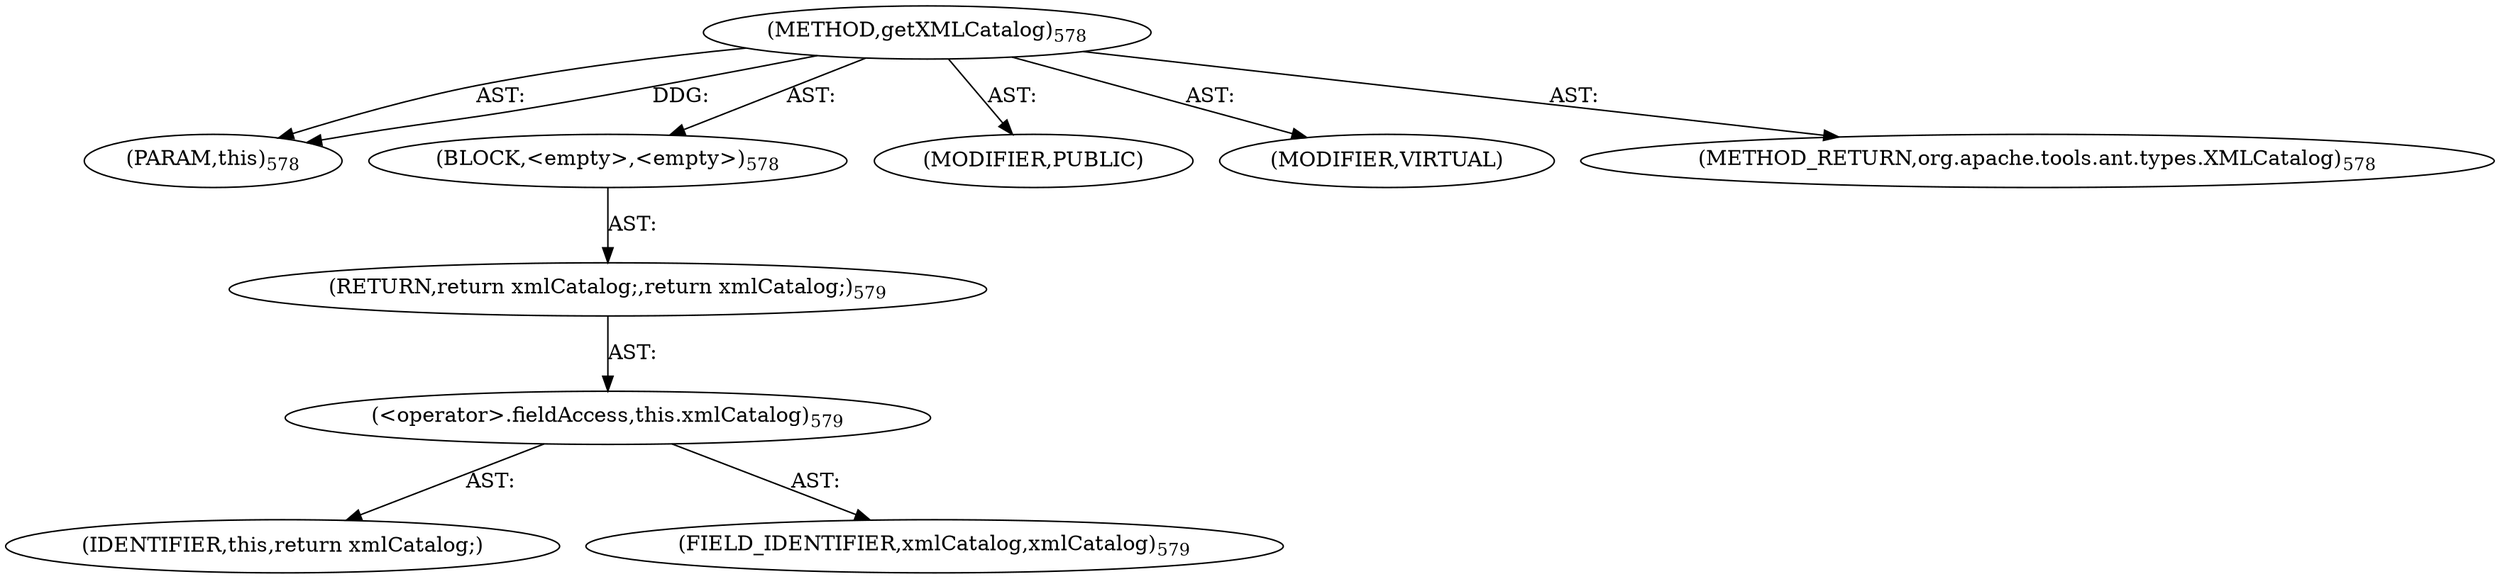 digraph "getXMLCatalog" {  
"111669149718" [label = <(METHOD,getXMLCatalog)<SUB>578</SUB>> ]
"115964117049" [label = <(PARAM,this)<SUB>578</SUB>> ]
"25769803842" [label = <(BLOCK,&lt;empty&gt;,&lt;empty&gt;)<SUB>578</SUB>> ]
"146028888070" [label = <(RETURN,return xmlCatalog;,return xmlCatalog;)<SUB>579</SUB>> ]
"30064771431" [label = <(&lt;operator&gt;.fieldAccess,this.xmlCatalog)<SUB>579</SUB>> ]
"68719477038" [label = <(IDENTIFIER,this,return xmlCatalog;)> ]
"55834574943" [label = <(FIELD_IDENTIFIER,xmlCatalog,xmlCatalog)<SUB>579</SUB>> ]
"133143986244" [label = <(MODIFIER,PUBLIC)> ]
"133143986245" [label = <(MODIFIER,VIRTUAL)> ]
"128849018902" [label = <(METHOD_RETURN,org.apache.tools.ant.types.XMLCatalog)<SUB>578</SUB>> ]
  "111669149718" -> "115964117049"  [ label = "AST: "] 
  "111669149718" -> "25769803842"  [ label = "AST: "] 
  "111669149718" -> "133143986244"  [ label = "AST: "] 
  "111669149718" -> "133143986245"  [ label = "AST: "] 
  "111669149718" -> "128849018902"  [ label = "AST: "] 
  "25769803842" -> "146028888070"  [ label = "AST: "] 
  "146028888070" -> "30064771431"  [ label = "AST: "] 
  "30064771431" -> "68719477038"  [ label = "AST: "] 
  "30064771431" -> "55834574943"  [ label = "AST: "] 
  "111669149718" -> "115964117049"  [ label = "DDG: "] 
}
